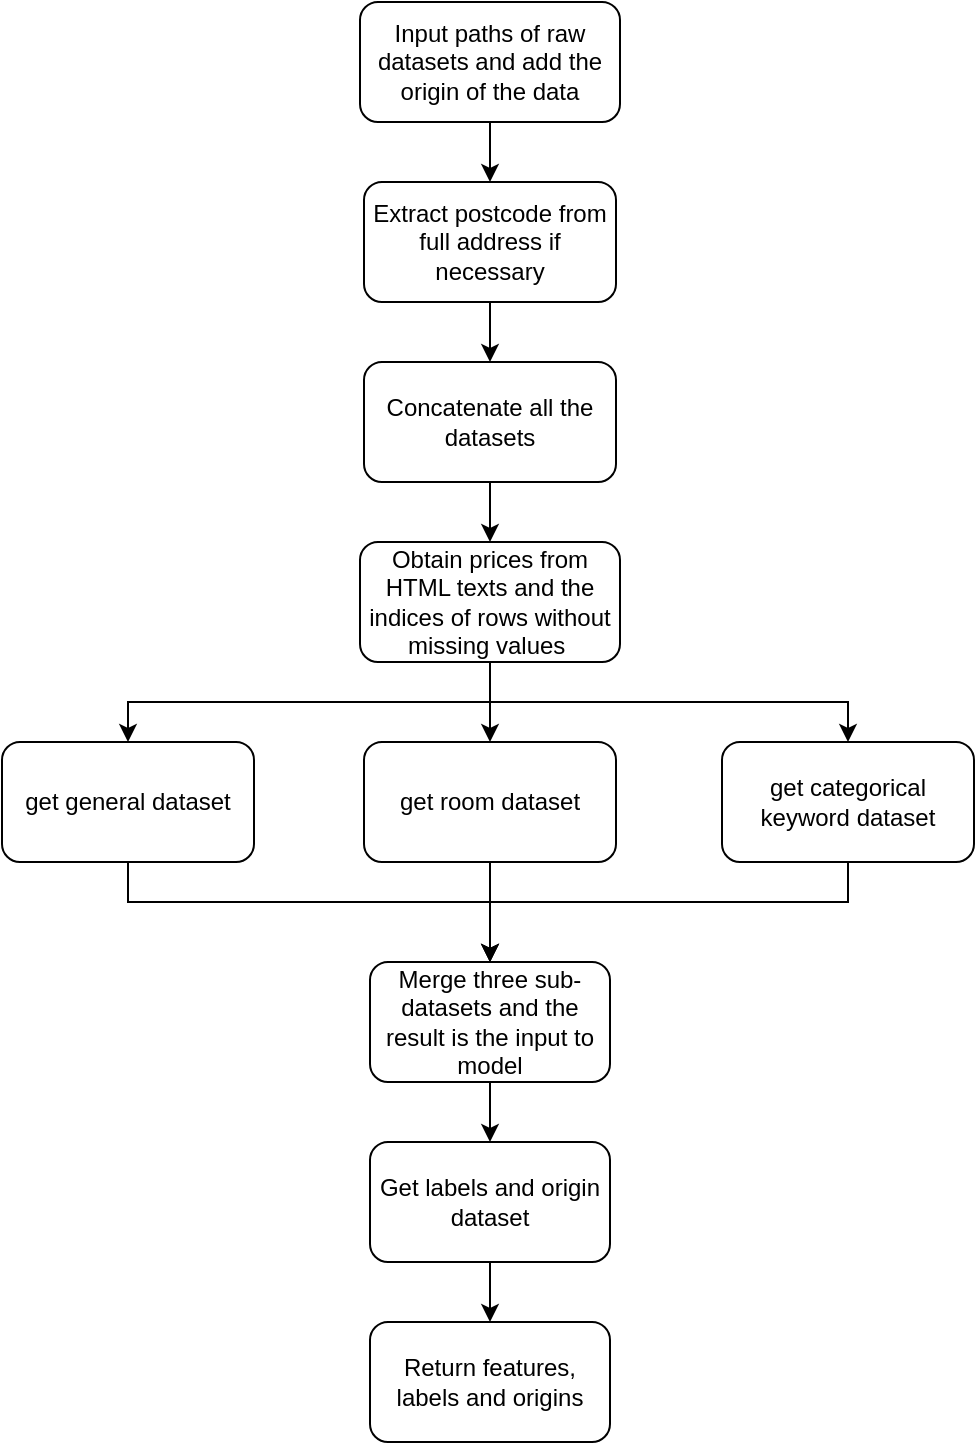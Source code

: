 <mxfile version="19.0.3" type="device"><diagram id="C5RBs43oDa-KdzZeNtuy" name="Page-1"><mxGraphModel dx="1018" dy="657" grid="1" gridSize="10" guides="1" tooltips="1" connect="1" arrows="1" fold="1" page="1" pageScale="1" pageWidth="827" pageHeight="1169" math="0" shadow="0"><root><mxCell id="WIyWlLk6GJQsqaUBKTNV-0"/><mxCell id="WIyWlLk6GJQsqaUBKTNV-1" parent="WIyWlLk6GJQsqaUBKTNV-0"/><mxCell id="-xa0XY0jPXHlk841Iq1w-6" style="edgeStyle=orthogonalEdgeStyle;rounded=0;orthogonalLoop=1;jettySize=auto;html=1;" edge="1" parent="WIyWlLk6GJQsqaUBKTNV-1" source="WIyWlLk6GJQsqaUBKTNV-3" target="v4S8pugMHW7YnBbLTnyI-0"><mxGeometry relative="1" as="geometry"/></mxCell><mxCell id="WIyWlLk6GJQsqaUBKTNV-3" value="Input paths of raw datasets and add the origin of the data" style="rounded=1;whiteSpace=wrap;html=1;fontSize=12;glass=0;strokeWidth=1;shadow=0;" parent="WIyWlLk6GJQsqaUBKTNV-1" vertex="1"><mxGeometry x="349" y="30" width="130" height="60" as="geometry"/></mxCell><mxCell id="-xa0XY0jPXHlk841Iq1w-8" style="edgeStyle=orthogonalEdgeStyle;rounded=0;orthogonalLoop=1;jettySize=auto;html=1;entryX=0.5;entryY=0;entryDx=0;entryDy=0;" edge="1" parent="WIyWlLk6GJQsqaUBKTNV-1" source="v4S8pugMHW7YnBbLTnyI-0" target="-xa0XY0jPXHlk841Iq1w-7"><mxGeometry relative="1" as="geometry"/></mxCell><mxCell id="v4S8pugMHW7YnBbLTnyI-0" value="Extract postcode from full address if necessary" style="rounded=1;whiteSpace=wrap;html=1;" parent="WIyWlLk6GJQsqaUBKTNV-1" vertex="1"><mxGeometry x="351" y="120" width="126" height="60" as="geometry"/></mxCell><mxCell id="-xa0XY0jPXHlk841Iq1w-14" style="edgeStyle=orthogonalEdgeStyle;rounded=0;orthogonalLoop=1;jettySize=auto;html=1;" edge="1" parent="WIyWlLk6GJQsqaUBKTNV-1" source="v4S8pugMHW7YnBbLTnyI-6" target="-xa0XY0jPXHlk841Iq1w-12"><mxGeometry relative="1" as="geometry"><Array as="points"><mxPoint x="414" y="380"/><mxPoint x="593" y="380"/></Array></mxGeometry></mxCell><mxCell id="-xa0XY0jPXHlk841Iq1w-16" style="edgeStyle=orthogonalEdgeStyle;rounded=0;orthogonalLoop=1;jettySize=auto;html=1;entryX=0.5;entryY=0;entryDx=0;entryDy=0;" edge="1" parent="WIyWlLk6GJQsqaUBKTNV-1" source="v4S8pugMHW7YnBbLTnyI-6" target="-xa0XY0jPXHlk841Iq1w-11"><mxGeometry relative="1" as="geometry"/></mxCell><mxCell id="-xa0XY0jPXHlk841Iq1w-20" style="edgeStyle=orthogonalEdgeStyle;rounded=0;orthogonalLoop=1;jettySize=auto;html=1;" edge="1" parent="WIyWlLk6GJQsqaUBKTNV-1" source="v4S8pugMHW7YnBbLTnyI-6" target="-xa0XY0jPXHlk841Iq1w-10"><mxGeometry relative="1" as="geometry"><Array as="points"><mxPoint x="414" y="380"/><mxPoint x="233" y="380"/></Array></mxGeometry></mxCell><mxCell id="v4S8pugMHW7YnBbLTnyI-6" value="Obtain prices from HTML texts and the indices of rows without missing values&amp;nbsp;" style="rounded=1;whiteSpace=wrap;html=1;" parent="WIyWlLk6GJQsqaUBKTNV-1" vertex="1"><mxGeometry x="349" y="300" width="130" height="60" as="geometry"/></mxCell><mxCell id="-xa0XY0jPXHlk841Iq1w-9" style="edgeStyle=orthogonalEdgeStyle;rounded=0;orthogonalLoop=1;jettySize=auto;html=1;" edge="1" parent="WIyWlLk6GJQsqaUBKTNV-1" source="-xa0XY0jPXHlk841Iq1w-7" target="v4S8pugMHW7YnBbLTnyI-6"><mxGeometry relative="1" as="geometry"/></mxCell><mxCell id="-xa0XY0jPXHlk841Iq1w-7" value="Concatenate all the datasets" style="rounded=1;whiteSpace=wrap;html=1;" vertex="1" parent="WIyWlLk6GJQsqaUBKTNV-1"><mxGeometry x="351" y="210" width="126" height="60" as="geometry"/></mxCell><mxCell id="-xa0XY0jPXHlk841Iq1w-24" style="edgeStyle=orthogonalEdgeStyle;rounded=0;orthogonalLoop=1;jettySize=auto;html=1;" edge="1" parent="WIyWlLk6GJQsqaUBKTNV-1" source="-xa0XY0jPXHlk841Iq1w-10" target="-xa0XY0jPXHlk841Iq1w-21"><mxGeometry relative="1" as="geometry"><Array as="points"><mxPoint x="233" y="480"/><mxPoint x="414" y="480"/></Array></mxGeometry></mxCell><mxCell id="-xa0XY0jPXHlk841Iq1w-10" value="get general dataset" style="rounded=1;whiteSpace=wrap;html=1;" vertex="1" parent="WIyWlLk6GJQsqaUBKTNV-1"><mxGeometry x="170" y="400" width="126" height="60" as="geometry"/></mxCell><mxCell id="-xa0XY0jPXHlk841Iq1w-22" style="edgeStyle=orthogonalEdgeStyle;rounded=0;orthogonalLoop=1;jettySize=auto;html=1;entryX=0.5;entryY=0;entryDx=0;entryDy=0;" edge="1" parent="WIyWlLk6GJQsqaUBKTNV-1" source="-xa0XY0jPXHlk841Iq1w-11" target="-xa0XY0jPXHlk841Iq1w-21"><mxGeometry relative="1" as="geometry"/></mxCell><mxCell id="-xa0XY0jPXHlk841Iq1w-11" value="get room dataset" style="rounded=1;whiteSpace=wrap;html=1;" vertex="1" parent="WIyWlLk6GJQsqaUBKTNV-1"><mxGeometry x="351" y="400" width="126" height="60" as="geometry"/></mxCell><mxCell id="-xa0XY0jPXHlk841Iq1w-23" style="edgeStyle=orthogonalEdgeStyle;rounded=0;orthogonalLoop=1;jettySize=auto;html=1;" edge="1" parent="WIyWlLk6GJQsqaUBKTNV-1" source="-xa0XY0jPXHlk841Iq1w-12" target="-xa0XY0jPXHlk841Iq1w-21"><mxGeometry relative="1" as="geometry"><Array as="points"><mxPoint x="593" y="480"/><mxPoint x="414" y="480"/></Array></mxGeometry></mxCell><mxCell id="-xa0XY0jPXHlk841Iq1w-12" value="get categorical keyword dataset" style="rounded=1;whiteSpace=wrap;html=1;" vertex="1" parent="WIyWlLk6GJQsqaUBKTNV-1"><mxGeometry x="530" y="400" width="126" height="60" as="geometry"/></mxCell><mxCell id="-xa0XY0jPXHlk841Iq1w-26" style="edgeStyle=orthogonalEdgeStyle;rounded=0;orthogonalLoop=1;jettySize=auto;html=1;" edge="1" parent="WIyWlLk6GJQsqaUBKTNV-1" source="-xa0XY0jPXHlk841Iq1w-21" target="-xa0XY0jPXHlk841Iq1w-25"><mxGeometry relative="1" as="geometry"/></mxCell><mxCell id="-xa0XY0jPXHlk841Iq1w-21" value="Merge three sub-datasets and the result is the input to model" style="rounded=1;whiteSpace=wrap;html=1;" vertex="1" parent="WIyWlLk6GJQsqaUBKTNV-1"><mxGeometry x="354" y="510" width="120" height="60" as="geometry"/></mxCell><mxCell id="-xa0XY0jPXHlk841Iq1w-28" style="edgeStyle=orthogonalEdgeStyle;rounded=0;orthogonalLoop=1;jettySize=auto;html=1;entryX=0.5;entryY=0;entryDx=0;entryDy=0;" edge="1" parent="WIyWlLk6GJQsqaUBKTNV-1" source="-xa0XY0jPXHlk841Iq1w-25" target="-xa0XY0jPXHlk841Iq1w-27"><mxGeometry relative="1" as="geometry"/></mxCell><mxCell id="-xa0XY0jPXHlk841Iq1w-25" value="Get labels and origin dataset" style="rounded=1;whiteSpace=wrap;html=1;" vertex="1" parent="WIyWlLk6GJQsqaUBKTNV-1"><mxGeometry x="354" y="600" width="120" height="60" as="geometry"/></mxCell><mxCell id="-xa0XY0jPXHlk841Iq1w-27" value="Return features, labels and origins" style="rounded=1;whiteSpace=wrap;html=1;" vertex="1" parent="WIyWlLk6GJQsqaUBKTNV-1"><mxGeometry x="354" y="690" width="120" height="60" as="geometry"/></mxCell></root></mxGraphModel></diagram></mxfile>